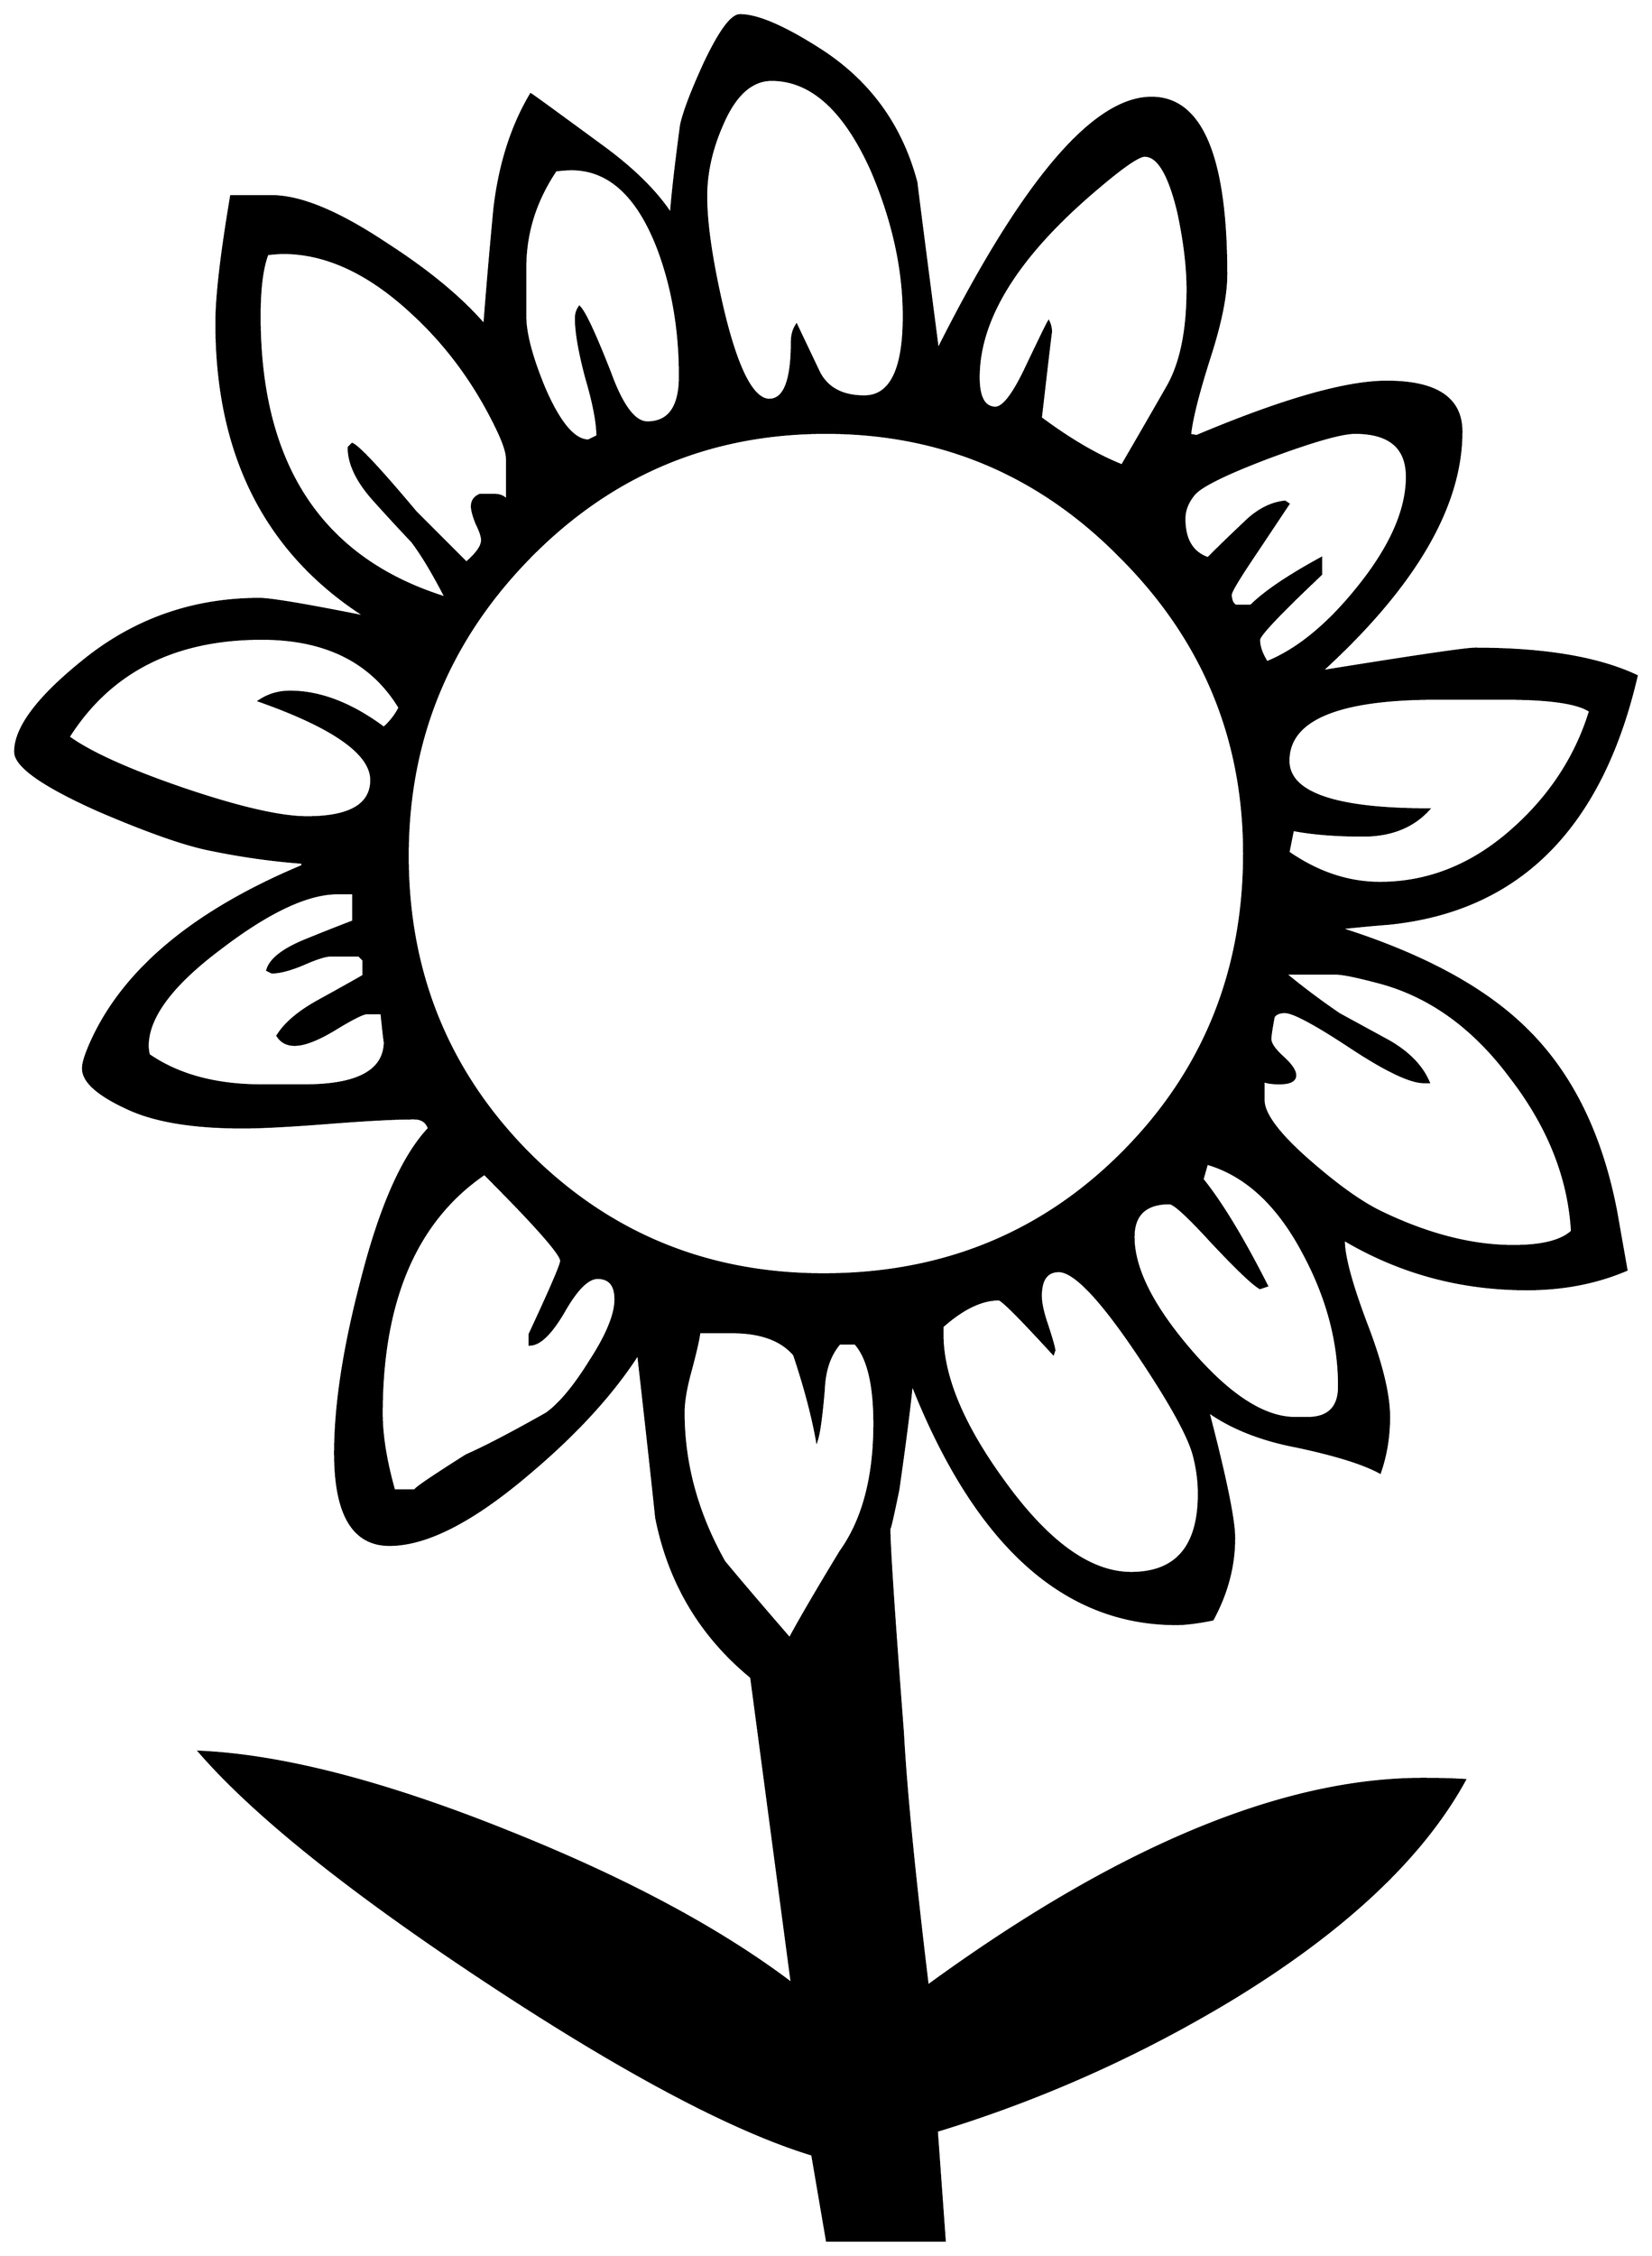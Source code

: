 


\begin{tikzpicture}[y=0.80pt, x=0.80pt, yscale=-1.0, xscale=1.0, inner sep=0pt, outer sep=0pt]
\begin{scope}[shift={(100.0,1683.0)},nonzero rule]
  \path[draw=.,fill=.,line width=1.600pt] (1605.0,-959.0) ..
    controls (1573.667,-824.333) and (1500.333,-751.333) ..
    (1385.0,-740.0) .. controls (1375.667,-739.333) and
    (1361.333,-738.0) .. (1342.0,-736.0) .. controls
    (1414.0,-713.333) and (1468.333,-684.333) .. (1505.0,-649.0) ..
    controls (1546.333,-609.667) and (1573.667,-555.0) ..
    (1587.0,-485.0) .. controls (1589.0,-473.667) and
    (1592.0,-456.667) .. (1596.0,-434.0) .. controls
    (1569.333,-422.667) and (1540.0,-417.0) .. (1508.0,-417.0) ..
    controls (1449.333,-417.0) and (1395.333,-431.667) ..
    (1346.0,-461.0) -- (1346.0,-460.0) .. controls
    (1346.0,-446.0) and (1352.667,-421.333) .. (1366.0,-386.0) ..
    controls (1379.333,-351.333) and (1386.0,-324.0) ..
    (1386.0,-304.0) .. controls (1386.0,-286.667) and
    (1383.333,-270.333) .. (1378.0,-255.0) .. controls
    (1363.333,-263.0) and (1338.667,-270.667) .. (1304.0,-278.0) ..
    controls (1272.667,-284.0) and (1246.667,-294.333) ..
    (1226.0,-309.0) .. controls (1241.333,-250.333) and
    (1249.0,-213.0) .. (1249.0,-197.0) .. controls
    (1249.0,-172.333) and (1242.667,-148.333) .. (1230.0,-125.0) ..
    controls (1216.667,-122.333) and (1206.0,-121.0) ..
    (1198.0,-121.0) .. controls (1098.0,-121.0) and
    (1020.0,-192.0) .. (964.0,-334.0) .. controls (962.0,-313.333)
    and (958.0,-282.0) .. (952.0,-240.0) .. controls
    (946.667,-214.0) and (944.0,-202.667) .. (944.0,-206.0) ..
    controls (944.0,-190.0) and (948.0,-129.667) .. (956.0,-25.0)
    .. controls (958.667,25.0) and (966.0,99.667) .. (978.0,199.0)
    .. controls (1145.333,77.0) and (1291.333,16.0) .. (1416.0,16.0)
    .. controls (1430.667,16.0) and (1443.0,16.333) .. (1453.0,17.0)
    .. controls (1415.667,85.0) and (1347.333,149.333) ..
    (1248.0,210.0) .. controls (1165.333,260.0) and (1078.0,299.0)
    .. (986.0,327.0) -- (993.0,424.0) -- (889.0,424.0) --
    (876.0,348.0) .. controls (806.0,326.667) and (710.333,276.0) ..
    (589.0,196.0) .. controls (467.667,116.0) and (382.667,48.0) ..
    (334.0,-8.0) .. controls (407.333,-4.667) and (498.667,19.0) ..
    (608.0,63.0) .. controls (711.333,104.333) and (794.667,149.0) ..
    (858.0,197.0) -- (822.0,-74.0) .. controls (777.333,-110.667)
    and (749.333,-157.667) .. (738.0,-215.0) .. controls
    (734.667,-247.0) and (729.333,-295.333) .. (722.0,-360.0) ..
    controls (699.333,-324.667) and (667.0,-289.333) .. (625.0,-254.0)
    .. controls (575.667,-212.0) and (534.667,-191.0) ..
    (502.0,-191.0) .. controls (470.0,-191.0) and (454.0,-218.0)
    .. (454.0,-272.0) .. controls (454.0,-314.0) and
    (461.667,-364.333) .. (477.0,-423.0) .. controls (493.667,-489.0)
    and (513.667,-534.333) .. (537.0,-559.0) .. controls
    (535.0,-565.0) and (530.667,-568.0) .. (524.0,-568.0) ..
    controls (507.333,-568.0) and (482.0,-566.667) .. (448.0,-564.0)
    .. controls (414.0,-561.333) and (388.667,-560.0) ..
    (372.0,-560.0) .. controls (328.0,-560.0) and (294.0,-565.667)
    .. (270.0,-577.0) .. controls (244.0,-589.0) and
    (231.0,-600.667) .. (231.0,-612.0) .. controls (231.0,-617.333)
    and (234.0,-626.333) .. (240.0,-639.0) .. controls
    (269.333,-701.0) and (331.0,-751.667) .. (425.0,-791.0) --
    (425.0,-794.0) .. controls (397.667,-796.0) and (369.667,-800.0)
    .. (341.0,-806.0) .. controls (319.0,-810.667) and
    (287.0,-822.0) .. (245.0,-840.0) .. controls (195.667,-862.0)
    and (171.0,-879.333) .. (171.0,-892.0) .. controls
    (171.0,-914.0) and (192.667,-942.0) .. (236.0,-976.0) ..
    controls (280.0,-1010.0) and (330.333,-1027.0) ..
    (387.0,-1027.0) .. controls (397.0,-1027.0) and
    (428.667,-1021.667) .. (482.0,-1011.0) .. controls
    (393.333,-1067.0) and (349.0,-1153.667) .. (349.0,-1271.0) ..
    controls (349.0,-1294.333) and (353.333,-1331.667) ..
    (362.0,-1383.0) -- (398.0,-1383.0) .. controls
    (423.333,-1383.0) and (457.0,-1369.0) .. (499.0,-1341.0) ..
    controls (536.333,-1317.0) and (565.333,-1293.0) ..
    (586.0,-1269.0) .. controls (588.667,-1303.667) and
    (591.667,-1338.333) .. (595.0,-1373.0) .. controls
    (599.667,-1411.667) and (610.333,-1445.0) .. (627.0,-1473.0) ..
    controls (628.333,-1472.333) and (650.333,-1456.333) ..
    (693.0,-1425.0) .. controls (719.0,-1405.667) and
    (738.333,-1386.333) .. (751.0,-1367.0) .. controls
    (752.333,-1385.0) and (755.333,-1411.333) .. (760.0,-1446.0) ..
    controls (762.667,-1458.0) and (769.667,-1476.333) ..
    (781.0,-1501.0) .. controls (794.333,-1529.0) and
    (804.667,-1543.0) .. (812.0,-1543.0) .. controls
    (827.333,-1543.0) and (850.667,-1533.0) .. (882.0,-1513.0) ..
    controls (926.0,-1485.0) and (954.667,-1445.667) ..
    (968.0,-1395.0) .. controls (968.0,-1393.667) and
    (974.333,-1344.333) .. (987.0,-1247.0) .. controls
    (1061.667,-1395.667) and (1124.667,-1470.0) .. (1176.0,-1470.0) ..
    controls (1220.0,-1470.0) and (1242.0,-1418.0) ..
    (1242.0,-1314.0) .. controls (1242.0,-1296.0) and
    (1237.333,-1272.333) .. (1228.0,-1243.0) .. controls
    (1217.333,-1209.667) and (1211.333,-1186.0) .. (1210.0,-1172.0) --
    (1216.0,-1171.0) .. controls (1292.0,-1203.0) and
    (1348.0,-1219.0) .. (1384.0,-1219.0) .. controls
    (1428.0,-1219.0) and (1450.0,-1204.333) .. (1450.0,-1175.0) ..
    controls (1450.0,-1109.0) and (1408.667,-1038.333) ..
    (1326.0,-963.0) .. controls (1408.667,-976.333) and
    (1454.0,-983.0) .. (1462.0,-983.0) .. controls
    (1523.333,-983.0) and (1571.0,-975.0) .. (1605.0,-959.0) --
    cycle(1208.0,-1301.0) .. controls (1208.0,-1320.333) and
    (1205.333,-1342.667) .. (1200.0,-1368.0) .. controls
    (1192.0,-1402.0) and (1182.0,-1419.0) .. (1170.0,-1419.0) ..
    controls (1164.667,-1419.0) and (1151.0,-1409.667) ..
    (1129.0,-1391.0) .. controls (1058.333,-1331.667) and
    (1023.0,-1275.667) .. (1023.0,-1223.0) .. controls
    (1023.0,-1205.0) and (1028.0,-1196.0) .. (1038.0,-1196.0) ..
    controls (1044.667,-1196.0) and (1053.333,-1207.0) ..
    (1064.0,-1229.0) .. controls (1077.333,-1257.0) and
    (1084.333,-1271.333) .. (1085.0,-1272.0) .. controls
    (1086.333,-1269.333) and (1087.0,-1266.333) .. (1087.0,-1263.0) ..
    controls (1087.0,-1264.333) and (1084.0,-1239.0) ..
    (1078.0,-1187.0) .. controls (1104.0,-1167.667) and
    (1128.0,-1153.667) .. (1150.0,-1145.0) .. controls
    (1164.0,-1169.0) and (1177.667,-1192.667) .. (1191.0,-1216.0) ..
    controls (1202.333,-1236.667) and (1208.0,-1265.0) ..
    (1208.0,-1301.0) -- cycle(1402.0,-1135.0) .. controls
    (1402.0,-1161.0) and (1386.667,-1174.0) .. (1356.0,-1174.0) ..
    controls (1344.0,-1174.0) and (1318.333,-1166.667) ..
    (1279.0,-1152.0) .. controls (1240.333,-1137.333) and
    (1218.333,-1126.333) .. (1213.0,-1119.0) .. controls
    (1207.667,-1112.333) and (1205.0,-1105.333) .. (1205.0,-1098.0) ..
    controls (1205.0,-1079.333) and (1212.0,-1067.667) ..
    (1226.0,-1063.0) .. controls (1236.0,-1073.0) and
    (1246.667,-1083.333) .. (1258.0,-1094.0) .. controls
    (1269.333,-1105.333) and (1281.333,-1111.667) .. (1294.0,-1113.0) --
    (1297.0,-1111.0) .. controls (1295.667,-1109.0) and
    (1286.333,-1095.0) .. (1269.0,-1069.0) .. controls
    (1253.667,-1046.333) and (1246.0,-1033.667) .. (1246.0,-1031.0) ..
    controls (1246.0,-1026.333) and (1247.333,-1023.0) ..
    (1250.0,-1021.0) -- (1264.0,-1021.0) .. controls
    (1276.0,-1033.0) and (1296.667,-1047.0) .. (1326.0,-1063.0) --
    (1326.0,-1049.0) .. controls (1289.333,-1014.333) and
    (1271.0,-995.0) .. (1271.0,-991.0) .. controls
    (1271.0,-985.0) and (1273.333,-978.333) .. (1278.0,-971.0) ..
    controls (1306.0,-982.333) and (1333.667,-1005.333) ..
    (1361.0,-1040.0) .. controls (1388.333,-1074.667) and
    (1402.0,-1106.333) .. (1402.0,-1135.0) -- cycle(1564.0,-928.0)
    .. controls (1553.333,-935.333) and (1528.333,-939.0) ..
    (1489.0,-939.0) -- (1428.0,-939.0) .. controls
    (1340.667,-939.0) and (1297.0,-920.667) .. (1297.0,-884.0) ..
    controls (1297.0,-855.333) and (1338.333,-841.0) ..
    (1421.0,-841.0) .. controls (1407.0,-825.667) and
    (1387.667,-818.0) .. (1363.0,-818.0) .. controls
    (1339.0,-818.0) and (1318.333,-819.667) .. (1301.0,-823.0) --
    (1297.0,-803.0) .. controls (1323.0,-785.0) and
    (1350.0,-776.0) .. (1378.0,-776.0) .. controls
    (1420.0,-776.0) and (1458.333,-791.0) .. (1493.0,-821.0) ..
    controls (1527.667,-851.0) and (1551.333,-886.667) ..
    (1564.0,-928.0) -- cycle(957.0,-1277.0) .. controls
    (957.0,-1318.333) and (947.667,-1361.0) .. (929.0,-1405.0) ..
    controls (905.0,-1459.0) and (875.333,-1486.0) ..
    (840.0,-1486.0) .. controls (822.0,-1486.0) and
    (807.333,-1472.667) .. (796.0,-1446.0) .. controls
    (786.667,-1424.667) and (782.0,-1403.667) .. (782.0,-1383.0) ..
    controls (782.0,-1358.333) and (787.0,-1324.667) ..
    (797.0,-1282.0) .. controls (809.667,-1229.333) and
    (823.333,-1203.0) .. (838.0,-1203.0) .. controls
    (851.333,-1203.0) and (858.0,-1220.0) .. (858.0,-1254.0) ..
    controls (858.0,-1260.0) and (859.333,-1265.0) ..
    (862.0,-1269.0) .. controls (868.667,-1255.0) and
    (875.333,-1241.0) .. (882.0,-1227.0) .. controls
    (889.333,-1213.0) and (902.667,-1206.0) .. (922.0,-1206.0) ..
    controls (945.333,-1206.0) and (957.0,-1229.667) ..
    (957.0,-1277.0) -- cycle(1548.0,-468.0) .. controls
    (1545.333,-515.333) and (1527.333,-560.667) .. (1494.0,-604.0) ..
    controls (1461.333,-648.0) and (1422.667,-676.0) ..
    (1378.0,-688.0) .. controls (1358.0,-693.333) and
    (1345.0,-696.0) .. (1339.0,-696.0) -- (1294.0,-696.0) ..
    controls (1309.333,-683.333) and (1325.333,-671.333) ..
    (1342.0,-660.0) .. controls (1356.667,-652.0) and
    (1371.333,-644.0) .. (1386.0,-636.0) .. controls
    (1403.333,-626.0) and (1415.0,-614.0) .. (1421.0,-600.0) --
    (1417.0,-600.0) .. controls (1405.0,-600.0) and
    (1383.333,-610.333) .. (1352.0,-631.0) .. controls
    (1320.667,-651.667) and (1301.333,-662.0) .. (1294.0,-662.0) ..
    controls (1289.333,-662.0) and (1286.0,-660.667) ..
    (1284.0,-658.0) .. controls (1282.0,-647.333) and
    (1281.0,-640.667) .. (1281.0,-638.0) .. controls
    (1281.0,-634.0) and (1284.667,-628.667) .. (1292.0,-622.0) ..
    controls (1299.333,-615.333) and (1303.0,-610.0) ..
    (1303.0,-606.0) .. controls (1303.0,-601.333) and
    (1298.333,-599.0) .. (1289.0,-599.0) .. controls
    (1283.0,-599.0) and (1278.333,-599.667) .. (1275.0,-601.0) --
    (1275.0,-584.0) .. controls (1275.0,-571.333) and
    (1289.333,-552.667) .. (1318.0,-528.0) .. controls
    (1342.667,-506.667) and (1363.667,-492.0) .. (1381.0,-484.0) ..
    controls (1421.667,-464.667) and (1460.0,-455.0) ..
    (1496.0,-455.0) .. controls (1521.333,-455.0) and
    (1538.667,-459.333) .. (1548.0,-468.0) -- cycle(759.0,-1224.0)
    .. controls (759.0,-1264.667) and (752.667,-1302.0) ..
    (740.0,-1336.0) .. controls (722.0,-1383.333) and
    (696.333,-1407.0) .. (663.0,-1407.0) .. controls
    (659.667,-1407.0) and (655.0,-1406.667) .. (649.0,-1406.0) ..
    controls (631.0,-1379.333) and (622.0,-1350.667) ..
    (622.0,-1320.0) -- (622.0,-1277.0) .. controls
    (622.0,-1261.667) and (627.667,-1240.333) .. (639.0,-1213.0) ..
    controls (652.333,-1182.333) and (665.333,-1167.0) ..
    (678.0,-1167.0) -- (686.0,-1171.0) .. controls
    (686.0,-1183.0) and (682.667,-1200.333) .. (676.0,-1223.0) ..
    controls (670.0,-1245.667) and (667.0,-1263.0) ..
    (667.0,-1275.0) .. controls (667.0,-1279.0) and
    (668.0,-1282.333) .. (670.0,-1285.0) .. controls
    (674.667,-1280.333) and (683.667,-1261.0) .. (697.0,-1227.0) ..
    controls (707.667,-1197.667) and (718.667,-1183.0) ..
    (730.0,-1183.0) .. controls (749.333,-1183.0) and
    (759.0,-1196.667) .. (759.0,-1224.0) -- cycle(1258.0,-802.0)
    .. controls (1258.0,-904.0) and (1221.667,-991.333) ..
    (1149.0,-1064.0) .. controls (1077.0,-1137.333) and
    (990.0,-1174.0) .. (888.0,-1174.0) .. controls
    (785.333,-1174.0) and (698.0,-1137.333) .. (626.0,-1064.0) ..
    controls (554.0,-990.667) and (518.0,-902.667) .. (518.0,-800.0)
    .. controls (518.0,-696.667) and (553.667,-609.0) ..
    (625.0,-537.0) .. controls (696.333,-465.667) and (783.333,-430.0)
    .. (886.0,-430.0) .. controls (990.667,-430.0) and
    (1078.667,-465.667) .. (1150.0,-537.0) .. controls
    (1222.0,-609.0) and (1258.0,-697.333) .. (1258.0,-802.0) --
    cycle(606.0,-1114.0) -- (606.0,-1151.0) .. controls
    (606.0,-1156.333) and (603.333,-1164.667) .. (598.0,-1176.0) ..
    controls (578.667,-1216.667) and (553.333,-1251.333) ..
    (522.0,-1280.0) .. controls (484.0,-1315.333) and
    (446.0,-1333.0) .. (408.0,-1333.0) .. controls
    (405.333,-1333.0) and (400.667,-1332.667) .. (394.0,-1332.0) ..
    controls (389.333,-1320.0) and (387.0,-1301.667) ..
    (387.0,-1277.0) .. controls (387.0,-1145.0) and
    (442.0,-1062.0) .. (552.0,-1028.0) .. controls
    (540.667,-1050.0) and (530.667,-1066.667) .. (522.0,-1078.0) ..
    controls (510.0,-1090.667) and (498.333,-1103.333) ..
    (487.0,-1116.0) .. controls (473.0,-1132.0) and
    (466.0,-1147.0) .. (466.0,-1161.0) -- (469.0,-1164.0) ..
    controls (475.0,-1161.333) and (493.667,-1141.333) ..
    (525.0,-1104.0) .. controls (535.0,-1094.0) and
    (550.0,-1079.0) .. (570.0,-1059.0) .. controls
    (579.333,-1067.0) and (584.0,-1073.667) .. (584.0,-1079.0) ..
    controls (584.0,-1082.333) and (582.333,-1087.333) ..
    (579.0,-1094.0) .. controls (576.333,-1100.667) and
    (575.0,-1105.667) .. (575.0,-1109.0) .. controls
    (575.0,-1113.667) and (577.333,-1117.0) .. (582.0,-1119.0) --
    (595.0,-1119.0) .. controls (599.667,-1119.0) and
    (603.333,-1117.333) .. (606.0,-1114.0) -- cycle(1342.0,-331.0)
    .. controls (1342.0,-370.333) and (1331.667,-409.333) ..
    (1311.0,-448.0) .. controls (1288.333,-491.333) and
    (1259.667,-518.0) .. (1225.0,-528.0) -- (1221.0,-514.0) ..
    controls (1237.667,-493.333) and (1256.667,-462.0) ..
    (1278.0,-420.0) -- (1272.0,-418.0) .. controls
    (1266.0,-421.333) and (1252.0,-434.667) .. (1230.0,-458.0) ..
    controls (1208.667,-481.333) and (1196.0,-493.0) ..
    (1192.0,-493.0) .. controls (1170.667,-493.0) and
    (1160.0,-483.0) .. (1160.0,-463.0) .. controls
    (1160.0,-435.0) and (1177.0,-401.333) .. (1211.0,-362.0) ..
    controls (1245.0,-322.667) and (1275.667,-303.0) ..
    (1303.0,-303.0) -- (1314.0,-303.0) .. controls
    (1332.667,-303.0) and (1342.0,-312.333) .. (1342.0,-331.0) --
    cycle(1218.0,-236.0) .. controls (1218.0,-248.0) and
    (1216.333,-260.0) .. (1213.0,-272.0) .. controls
    (1207.667,-290.0) and (1190.333,-320.667) .. (1161.0,-364.0) ..
    controls (1129.667,-410.0) and (1107.333,-433.0) ..
    (1094.0,-433.0) .. controls (1083.333,-433.0) and
    (1078.0,-425.667) .. (1078.0,-411.0) .. controls
    (1078.0,-405.0) and (1079.667,-397.0) .. (1083.0,-387.0) ..
    controls (1087.0,-375.0) and (1089.333,-367.0) ..
    (1090.0,-363.0) -- (1089.0,-360.0) .. controls
    (1059.667,-392.0) and (1043.667,-408.0) .. (1041.0,-408.0) ..
    controls (1025.667,-408.0) and (1009.0,-400.0) ..
    (991.0,-384.0) -- (991.0,-377.0) .. controls (991.0,-339.667)
    and (1009.333,-296.0) .. (1046.0,-246.0) .. controls
    (1084.667,-192.667) and (1122.0,-166.0) .. (1158.0,-166.0) ..
    controls (1198.0,-166.0) and (1218.0,-189.333) ..
    (1218.0,-236.0) -- cycle(511.0,-931.0) .. controls
    (486.333,-971.667) and (445.667,-992.0) .. (389.0,-992.0) ..
    controls (311.667,-992.0) and (254.667,-963.0) .. (218.0,-905.0)
    .. controls (237.333,-891.0) and (271.333,-875.667) ..
    (320.0,-859.0) .. controls (369.333,-842.333) and (405.667,-834.0)
    .. (429.0,-834.0) .. controls (467.0,-834.0) and
    (486.0,-845.0) .. (486.0,-867.0) .. controls (486.0,-890.333)
    and (453.0,-913.667) .. (387.0,-937.0) .. controls
    (395.0,-942.333) and (404.0,-945.0) .. (414.0,-945.0) ..
    controls (440.667,-945.0) and (468.333,-934.333) .. (497.0,-913.0)
    .. controls (503.0,-918.333) and (507.667,-924.333) ..
    (511.0,-931.0) -- cycle(931.0,-298.0) .. controls
    (931.0,-332.667) and (925.333,-356.333) .. (914.0,-369.0) --
    (900.0,-369.0) .. controls (891.333,-359.0) and (886.667,-345.333)
    .. (886.0,-328.0) .. controls (884.0,-304.667) and
    (882.0,-290.0) .. (880.0,-284.0) .. controls (876.0,-306.0)
    and (869.333,-331.0) .. (860.0,-359.0) .. controls
    (848.667,-372.333) and (830.333,-379.0) .. (805.0,-379.0) --
    (776.0,-379.0) .. controls (775.333,-373.0) and (772.667,-361.333)
    .. (768.0,-344.0) .. controls (764.0,-329.333) and
    (762.0,-317.333) .. (762.0,-308.0) .. controls (762.0,-262.667)
    and (774.0,-218.667) .. (798.0,-176.0) .. controls
    (810.667,-160.667) and (830.0,-138.0) .. (856.0,-108.0) ..
    controls (865.333,-125.333) and (880.333,-151.0) .. (901.0,-185.0)
    .. controls (921.0,-213.0) and (931.0,-250.667) ..
    (931.0,-298.0) -- cycle(498.0,-636.0) .. controls
    (498.0,-633.333) and (497.0,-641.667) .. (495.0,-661.0) --
    (482.0,-661.0) .. controls (478.667,-661.0) and (469.333,-656.333)
    .. (454.0,-647.0) .. controls (438.667,-637.667) and
    (426.667,-633.0) .. (418.0,-633.0) .. controls (411.333,-633.0)
    and (406.333,-635.667) .. (403.0,-641.0) .. controls
    (409.667,-651.667) and (421.333,-661.667) .. (438.0,-671.0) ..
    controls (463.333,-685.0) and (477.0,-692.667) .. (479.0,-694.0)
    -- (479.0,-708.0) -- (475.0,-712.0) -- (450.0,-712.0) ..
    controls (445.333,-712.0) and (437.0,-709.333) .. (425.0,-704.0)
    .. controls (413.667,-699.333) and (404.667,-697.0) ..
    (398.0,-697.0) -- (394.0,-699.0) .. controls (396.667,-708.333)
    and (407.667,-717.0) .. (427.0,-725.0) .. controls
    (441.667,-731.0) and (456.0,-736.667) .. (470.0,-742.0) --
    (470.0,-767.0) -- (456.0,-767.0) .. controls (429.333,-767.0)
    and (394.667,-750.667) .. (352.0,-718.0) .. controls
    (309.333,-686.0) and (288.0,-657.333) .. (288.0,-632.0) ..
    controls (288.0,-630.0) and (288.333,-627.333) .. (289.0,-624.0)
    .. controls (315.0,-606.0) and (348.333,-597.0) ..
    (389.0,-597.0) -- (427.0,-597.0) .. controls (474.333,-597.0)
    and (498.0,-610.0) .. (498.0,-636.0) -- cycle(702.0,-408.0)
    .. controls (702.0,-420.667) and (696.667,-427.0) ..
    (686.0,-427.0) .. controls (677.333,-427.0) and (667.333,-417.0)
    .. (656.0,-397.0) .. controls (644.667,-377.667) and
    (634.667,-368.0) .. (626.0,-368.0) -- (626.0,-377.0) ..
    controls (644.667,-417.0) and (654.0,-438.667) .. (654.0,-442.0)
    .. controls (654.0,-448.0) and (631.333,-473.667) ..
    (586.0,-519.0) .. controls (525.333,-477.667) and (495.0,-407.0)
    .. (495.0,-307.0) .. controls (495.0,-287.667) and
    (498.667,-265.0) .. (506.0,-239.0) -- (525.0,-239.0) ..
    controls (522.333,-239.0) and (537.333,-249.333) .. (570.0,-270.0)
    .. controls (586.667,-277.333) and (610.333,-289.667) ..
    (641.0,-307.0) .. controls (653.0,-315.667) and (666.0,-331.333)
    .. (680.0,-354.0) .. controls (694.667,-376.667) and
    (702.0,-394.667) .. (702.0,-408.0) -- cycle;
\end{scope}

\end{tikzpicture}

